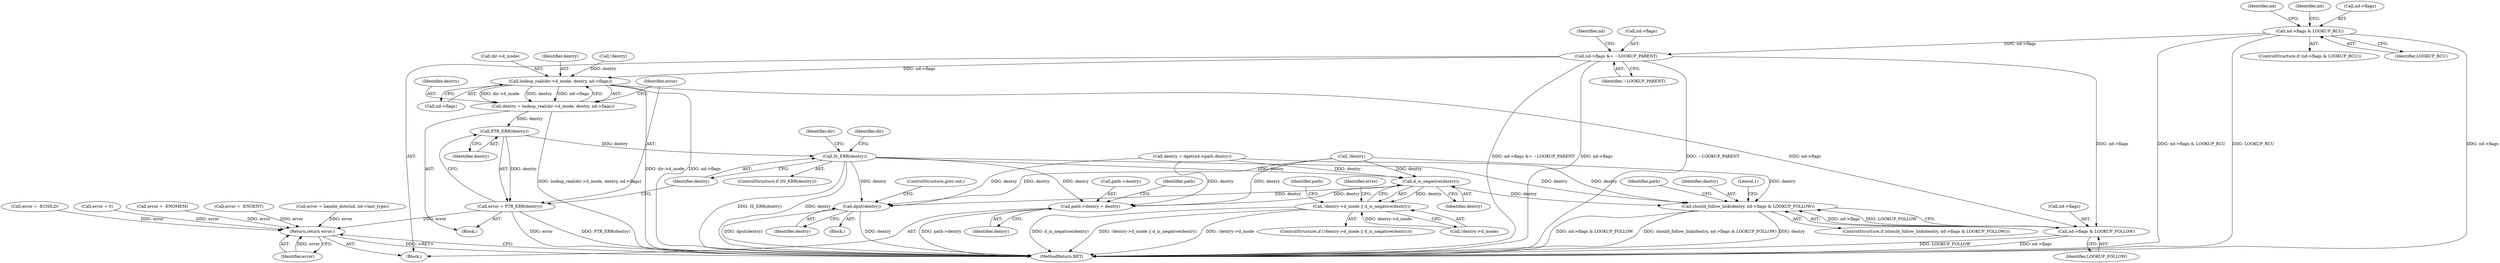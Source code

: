 digraph "0_linux_295dc39d941dc2ae53d5c170365af4c9d5c16212@pointer" {
"1000136" [label="(Call,nd->flags &= ~LOOKUP_PARENT)"];
"1000120" [label="(Call,nd->flags & LOOKUP_RCU)"];
"1000213" [label="(Call,lookup_real(dir->d_inode, dentry, nd->flags))"];
"1000211" [label="(Call,dentry = lookup_real(dir->d_inode, dentry, nd->flags))"];
"1000223" [label="(Call,PTR_ERR(dentry))"];
"1000221" [label="(Call,error = PTR_ERR(dentry))"];
"1000297" [label="(Return,return error;)"];
"1000226" [label="(Call,IS_ERR(dentry))"];
"1000251" [label="(Call,d_is_negative(dentry))"];
"1000246" [label="(Call,!dentry->d_inode || d_is_negative(dentry))"];
"1000258" [label="(Call,dput(dentry))"];
"1000261" [label="(Call,path->dentry = dentry)"];
"1000276" [label="(Call,should_follow_link(dentry, nd->flags & LOOKUP_FOLLOW))"];
"1000278" [label="(Call,nd->flags & LOOKUP_FOLLOW)"];
"1000128" [label="(Identifier,nd)"];
"1000268" [label="(Identifier,path)"];
"1000282" [label="(Identifier,LOOKUP_FOLLOW)"];
"1000287" [label="(Identifier,path)"];
"1000260" [label="(ControlStructure,goto out;)"];
"1000246" [label="(Call,!dentry->d_inode || d_is_negative(dentry))"];
"1000138" [label="(Identifier,nd)"];
"1000227" [label="(Identifier,dentry)"];
"1000254" [label="(Call,error = -ENOENT)"];
"1000217" [label="(Identifier,dentry)"];
"1000245" [label="(ControlStructure,if (!dentry->d_inode || d_is_negative(dentry)))"];
"1000261" [label="(Call,path->dentry = dentry)"];
"1000119" [label="(ControlStructure,if (nd->flags & LOOKUP_RCU))"];
"1000149" [label="(Call,error = handle_dots(nd, nd->last_type))"];
"1000278" [label="(Call,nd->flags & LOOKUP_FOLLOW)"];
"1000253" [label="(Block,)"];
"1000196" [label="(Call,!dentry)"];
"1000275" [label="(ControlStructure,if (should_follow_link(dentry, nd->flags & LOOKUP_FOLLOW)))"];
"1000211" [label="(Call,dentry = lookup_real(dir->d_inode, dentry, nd->flags))"];
"1000224" [label="(Identifier,dentry)"];
"1000226" [label="(Call,IS_ERR(dentry))"];
"1000120" [label="(Call,nd->flags & LOOKUP_RCU)"];
"1000218" [label="(Call,nd->flags)"];
"1000298" [label="(Identifier,error)"];
"1000233" [label="(Identifier,dir)"];
"1000225" [label="(ControlStructure,if (IS_ERR(dentry)))"];
"1000159" [label="(Call,dentry = dget(nd->path.dentry))"];
"1000277" [label="(Identifier,dentry)"];
"1000140" [label="(Identifier,~LOOKUP_PARENT)"];
"1000241" [label="(Identifier,dir)"];
"1000259" [label="(Identifier,dentry)"];
"1000145" [label="(Identifier,nd)"];
"1000252" [label="(Identifier,dentry)"];
"1000265" [label="(Identifier,dentry)"];
"1000284" [label="(Literal,1)"];
"1000299" [label="(MethodReturn,RET)"];
"1000213" [label="(Call,lookup_real(dir->d_inode, dentry, nd->flags))"];
"1000262" [label="(Call,path->dentry)"];
"1000186" [label="(Block,)"];
"1000131" [label="(Call,error = -ECHILD)"];
"1000276" [label="(Call,should_follow_link(dentry, nd->flags & LOOKUP_FOLLOW))"];
"1000137" [label="(Call,nd->flags)"];
"1000258" [label="(Call,dput(dentry))"];
"1000222" [label="(Identifier,error)"];
"1000212" [label="(Identifier,dentry)"];
"1000221" [label="(Call,error = PTR_ERR(dentry))"];
"1000291" [label="(Call,error = 0)"];
"1000199" [label="(Call,error = -ENOMEM)"];
"1000255" [label="(Identifier,error)"];
"1000121" [label="(Call,nd->flags)"];
"1000105" [label="(Block,)"];
"1000247" [label="(Call,!dentry->d_inode)"];
"1000263" [label="(Identifier,path)"];
"1000184" [label="(Call,!dentry)"];
"1000223" [label="(Call,PTR_ERR(dentry))"];
"1000136" [label="(Call,nd->flags &= ~LOOKUP_PARENT)"];
"1000124" [label="(Identifier,LOOKUP_RCU)"];
"1000297" [label="(Return,return error;)"];
"1000214" [label="(Call,dir->d_inode)"];
"1000279" [label="(Call,nd->flags)"];
"1000251" [label="(Call,d_is_negative(dentry))"];
"1000136" -> "1000105"  [label="AST: "];
"1000136" -> "1000140"  [label="CFG: "];
"1000137" -> "1000136"  [label="AST: "];
"1000140" -> "1000136"  [label="AST: "];
"1000145" -> "1000136"  [label="CFG: "];
"1000136" -> "1000299"  [label="DDG: ~LOOKUP_PARENT"];
"1000136" -> "1000299"  [label="DDG: nd->flags &= ~LOOKUP_PARENT"];
"1000136" -> "1000299"  [label="DDG: nd->flags"];
"1000120" -> "1000136"  [label="DDG: nd->flags"];
"1000136" -> "1000213"  [label="DDG: nd->flags"];
"1000136" -> "1000278"  [label="DDG: nd->flags"];
"1000120" -> "1000119"  [label="AST: "];
"1000120" -> "1000124"  [label="CFG: "];
"1000121" -> "1000120"  [label="AST: "];
"1000124" -> "1000120"  [label="AST: "];
"1000128" -> "1000120"  [label="CFG: "];
"1000138" -> "1000120"  [label="CFG: "];
"1000120" -> "1000299"  [label="DDG: nd->flags"];
"1000120" -> "1000299"  [label="DDG: nd->flags & LOOKUP_RCU"];
"1000120" -> "1000299"  [label="DDG: LOOKUP_RCU"];
"1000213" -> "1000211"  [label="AST: "];
"1000213" -> "1000218"  [label="CFG: "];
"1000214" -> "1000213"  [label="AST: "];
"1000217" -> "1000213"  [label="AST: "];
"1000218" -> "1000213"  [label="AST: "];
"1000211" -> "1000213"  [label="CFG: "];
"1000213" -> "1000299"  [label="DDG: dir->d_inode"];
"1000213" -> "1000299"  [label="DDG: nd->flags"];
"1000213" -> "1000211"  [label="DDG: dir->d_inode"];
"1000213" -> "1000211"  [label="DDG: dentry"];
"1000213" -> "1000211"  [label="DDG: nd->flags"];
"1000196" -> "1000213"  [label="DDG: dentry"];
"1000213" -> "1000278"  [label="DDG: nd->flags"];
"1000211" -> "1000186"  [label="AST: "];
"1000212" -> "1000211"  [label="AST: "];
"1000222" -> "1000211"  [label="CFG: "];
"1000211" -> "1000299"  [label="DDG: lookup_real(dir->d_inode, dentry, nd->flags)"];
"1000211" -> "1000223"  [label="DDG: dentry"];
"1000223" -> "1000221"  [label="AST: "];
"1000223" -> "1000224"  [label="CFG: "];
"1000224" -> "1000223"  [label="AST: "];
"1000221" -> "1000223"  [label="CFG: "];
"1000223" -> "1000221"  [label="DDG: dentry"];
"1000223" -> "1000226"  [label="DDG: dentry"];
"1000221" -> "1000186"  [label="AST: "];
"1000222" -> "1000221"  [label="AST: "];
"1000227" -> "1000221"  [label="CFG: "];
"1000221" -> "1000299"  [label="DDG: PTR_ERR(dentry)"];
"1000221" -> "1000299"  [label="DDG: error"];
"1000221" -> "1000297"  [label="DDG: error"];
"1000297" -> "1000105"  [label="AST: "];
"1000297" -> "1000298"  [label="CFG: "];
"1000298" -> "1000297"  [label="AST: "];
"1000299" -> "1000297"  [label="CFG: "];
"1000297" -> "1000299"  [label="DDG: <RET>"];
"1000298" -> "1000297"  [label="DDG: error"];
"1000291" -> "1000297"  [label="DDG: error"];
"1000199" -> "1000297"  [label="DDG: error"];
"1000254" -> "1000297"  [label="DDG: error"];
"1000131" -> "1000297"  [label="DDG: error"];
"1000149" -> "1000297"  [label="DDG: error"];
"1000226" -> "1000225"  [label="AST: "];
"1000226" -> "1000227"  [label="CFG: "];
"1000227" -> "1000226"  [label="AST: "];
"1000233" -> "1000226"  [label="CFG: "];
"1000241" -> "1000226"  [label="CFG: "];
"1000226" -> "1000299"  [label="DDG: IS_ERR(dentry)"];
"1000226" -> "1000299"  [label="DDG: dentry"];
"1000226" -> "1000251"  [label="DDG: dentry"];
"1000226" -> "1000258"  [label="DDG: dentry"];
"1000226" -> "1000261"  [label="DDG: dentry"];
"1000226" -> "1000276"  [label="DDG: dentry"];
"1000251" -> "1000246"  [label="AST: "];
"1000251" -> "1000252"  [label="CFG: "];
"1000252" -> "1000251"  [label="AST: "];
"1000246" -> "1000251"  [label="CFG: "];
"1000251" -> "1000246"  [label="DDG: dentry"];
"1000184" -> "1000251"  [label="DDG: dentry"];
"1000159" -> "1000251"  [label="DDG: dentry"];
"1000251" -> "1000258"  [label="DDG: dentry"];
"1000251" -> "1000261"  [label="DDG: dentry"];
"1000251" -> "1000276"  [label="DDG: dentry"];
"1000246" -> "1000245"  [label="AST: "];
"1000246" -> "1000247"  [label="CFG: "];
"1000247" -> "1000246"  [label="AST: "];
"1000255" -> "1000246"  [label="CFG: "];
"1000263" -> "1000246"  [label="CFG: "];
"1000246" -> "1000299"  [label="DDG: d_is_negative(dentry)"];
"1000246" -> "1000299"  [label="DDG: !dentry->d_inode || d_is_negative(dentry)"];
"1000246" -> "1000299"  [label="DDG: !dentry->d_inode"];
"1000247" -> "1000246"  [label="DDG: dentry->d_inode"];
"1000258" -> "1000253"  [label="AST: "];
"1000258" -> "1000259"  [label="CFG: "];
"1000259" -> "1000258"  [label="AST: "];
"1000260" -> "1000258"  [label="CFG: "];
"1000258" -> "1000299"  [label="DDG: dentry"];
"1000258" -> "1000299"  [label="DDG: dput(dentry)"];
"1000184" -> "1000258"  [label="DDG: dentry"];
"1000159" -> "1000258"  [label="DDG: dentry"];
"1000261" -> "1000105"  [label="AST: "];
"1000261" -> "1000265"  [label="CFG: "];
"1000262" -> "1000261"  [label="AST: "];
"1000265" -> "1000261"  [label="AST: "];
"1000268" -> "1000261"  [label="CFG: "];
"1000261" -> "1000299"  [label="DDG: path->dentry"];
"1000184" -> "1000261"  [label="DDG: dentry"];
"1000159" -> "1000261"  [label="DDG: dentry"];
"1000276" -> "1000275"  [label="AST: "];
"1000276" -> "1000278"  [label="CFG: "];
"1000277" -> "1000276"  [label="AST: "];
"1000278" -> "1000276"  [label="AST: "];
"1000284" -> "1000276"  [label="CFG: "];
"1000287" -> "1000276"  [label="CFG: "];
"1000276" -> "1000299"  [label="DDG: nd->flags & LOOKUP_FOLLOW"];
"1000276" -> "1000299"  [label="DDG: should_follow_link(dentry, nd->flags & LOOKUP_FOLLOW)"];
"1000276" -> "1000299"  [label="DDG: dentry"];
"1000184" -> "1000276"  [label="DDG: dentry"];
"1000159" -> "1000276"  [label="DDG: dentry"];
"1000278" -> "1000276"  [label="DDG: nd->flags"];
"1000278" -> "1000276"  [label="DDG: LOOKUP_FOLLOW"];
"1000278" -> "1000282"  [label="CFG: "];
"1000279" -> "1000278"  [label="AST: "];
"1000282" -> "1000278"  [label="AST: "];
"1000278" -> "1000299"  [label="DDG: LOOKUP_FOLLOW"];
"1000278" -> "1000299"  [label="DDG: nd->flags"];
}
